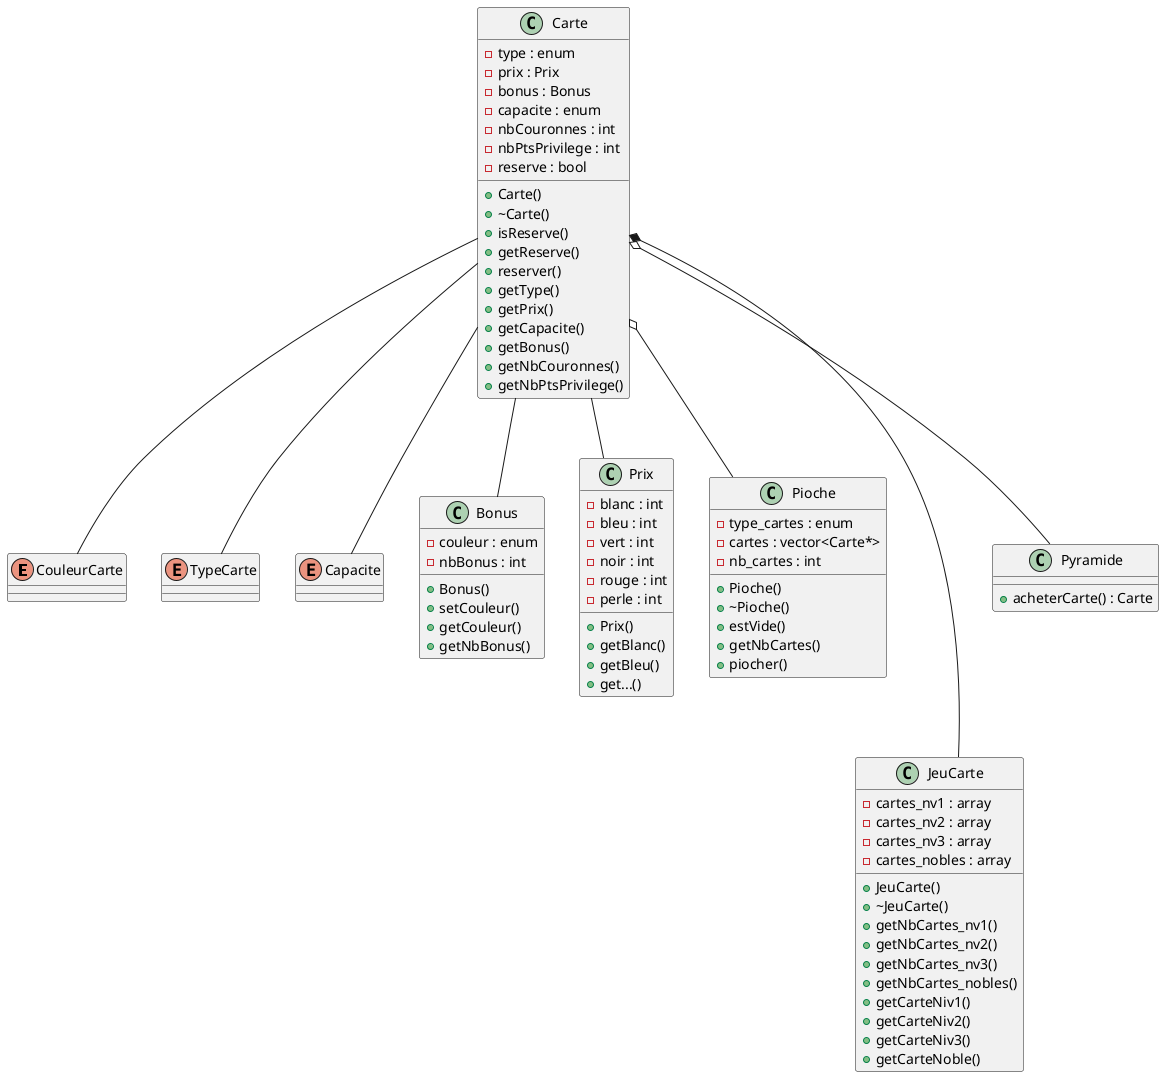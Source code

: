 @startuml cartes

enum CouleurCarte

enum TypeCarte

enum Capacite

class Carte{
    - type : enum
    - prix : Prix
    - bonus : Bonus
    - capacite : enum
    - nbCouronnes : int
    - nbPtsPrivilege : int
    - reserve : bool
    + Carte()
    + ~Carte()
    + isReserve()
    + getReserve()
    + reserver()
    + getType()
    + getPrix() 
    + getCapacite()
    + getBonus()
    + getNbCouronnes() 
    + getNbPtsPrivilege()
}

class Bonus{
    - couleur : enum
    - nbBonus : int
    + Bonus()
    + setCouleur()
    + getCouleur()
    + getNbBonus()
}

class Prix{
    - blanc : int
    - bleu : int
    - vert : int
    - noir : int
    - rouge : int
    - perle : int
    + Prix()
    + getBlanc()
    + getBleu()
    + get...()
}

class Pioche {
    - type_cartes : enum
    - cartes : vector<Carte*>
    - nb_cartes : int
    + Pioche()
    + ~Pioche()
    + estVide()
    + getNbCartes()
    + piocher()
}

class JeuCarte {
    - cartes_nv1 : array
    - cartes_nv2 : array
    - cartes_nv3 : array
    - cartes_nobles : array
    + JeuCarte()
    + ~JeuCarte()
    + getNbCartes_nv1()
    + getNbCartes_nv2()
    + getNbCartes_nv3()
    + getNbCartes_nobles()
    + getCarteNiv1()
    + getCarteNiv2()
    + getCarteNiv3()
    + getCarteNoble()
}

class Pyramide {
    + acheterCarte() : Carte
}

Carte *--- JeuCarte
Carte o-- Pyramide
Carte o-- Pioche
Carte -- Bonus
Carte -- Prix
Carte -- CouleurCarte
Carte -- TypeCarte
Carte -- Capacite

@enduml